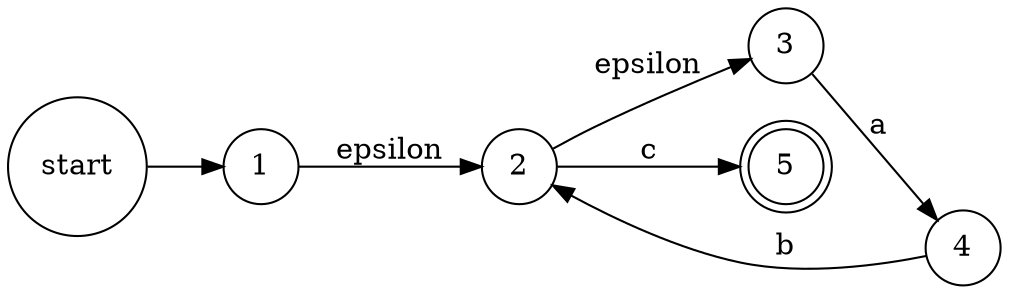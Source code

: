digraph {
rankdir=LR
node [shape=circle]
1 [label="1"]
2 [label="2"]
3 [label="3"]
4 [label="4"]
5 [label="5", shape=doublecircle]

start -> 1;
1 -> 2 [label="\epsilon"]
2 -> 3 [label="\epsilon"]
3 -> 4 [label="a"]
4 -> 2 [label="b"]
2 -> 5 [label="c"]
}
